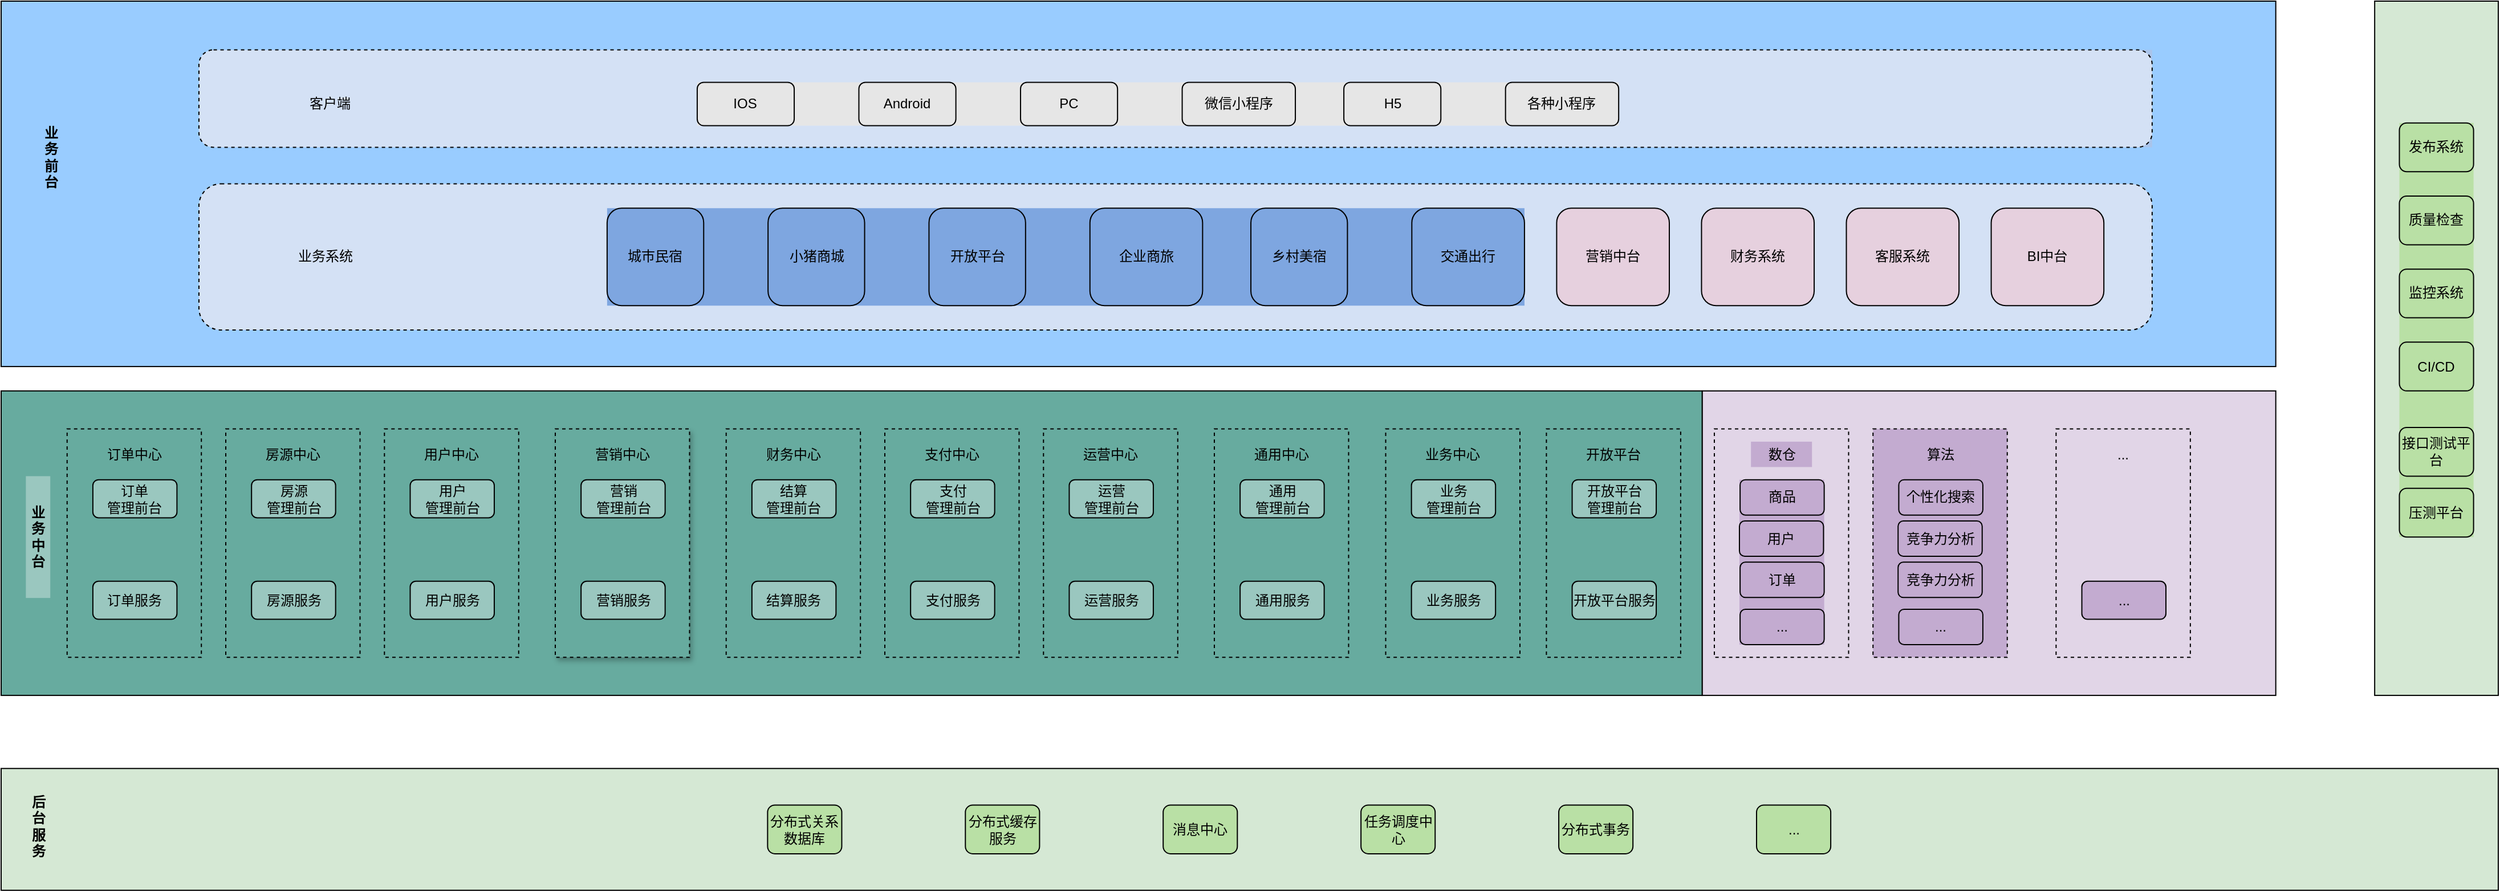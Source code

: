 <mxfile version="14.6.0" type="github">
  <diagram id="kyWsJ21DbHNxOikcBxjt" name="Page-1">
    <mxGraphModel dx="2365" dy="1335" grid="1" gridSize="10" guides="1" tooltips="1" connect="1" arrows="1" fold="1" page="1" pageScale="1" pageWidth="4681" pageHeight="3300" math="0" shadow="0">
      <root>
        <mxCell id="0" />
        <mxCell id="1" parent="0" />
        <mxCell id="PyJLeTAmVWczD_oseEGz-142" value="" style="group" vertex="1" connectable="0" parent="1">
          <mxGeometry x="1240" y="1080" width="2190" height="780" as="geometry" />
        </mxCell>
        <mxCell id="PyJLeTAmVWczD_oseEGz-4" value="" style="rounded=0;whiteSpace=wrap;html=1;fillColor=#D5E8D4;" vertex="1" parent="PyJLeTAmVWczD_oseEGz-142">
          <mxGeometry y="673.151" width="2190" height="106.849" as="geometry" />
        </mxCell>
        <mxCell id="PyJLeTAmVWczD_oseEGz-5" value="" style="rounded=0;whiteSpace=wrap;html=1;fillColor=#D5E8D4;" vertex="1" parent="PyJLeTAmVWczD_oseEGz-142">
          <mxGeometry x="2081.584" width="108.416" height="609.041" as="geometry" />
        </mxCell>
        <mxCell id="PyJLeTAmVWczD_oseEGz-11" value="" style="group;fillColor=#B9E0A5;" vertex="1" connectable="0" parent="PyJLeTAmVWczD_oseEGz-142">
          <mxGeometry x="2103.267" y="106.849" width="65.05" height="363.288" as="geometry" />
        </mxCell>
        <mxCell id="PyJLeTAmVWczD_oseEGz-3" value="质量检查" style="rounded=1;whiteSpace=wrap;html=1;fillColor=#B9E0A5;" vertex="1" parent="PyJLeTAmVWczD_oseEGz-11">
          <mxGeometry y="64.11" width="65.05" height="42.74" as="geometry" />
        </mxCell>
        <mxCell id="PyJLeTAmVWczD_oseEGz-6" value="监控系统" style="rounded=1;whiteSpace=wrap;html=1;fillColor=#B9E0A5;" vertex="1" parent="PyJLeTAmVWczD_oseEGz-11">
          <mxGeometry y="128.219" width="65.05" height="42.74" as="geometry" />
        </mxCell>
        <mxCell id="PyJLeTAmVWczD_oseEGz-7" value="CI/CD" style="rounded=1;whiteSpace=wrap;html=1;fillColor=#B9E0A5;" vertex="1" parent="PyJLeTAmVWczD_oseEGz-11">
          <mxGeometry y="192.329" width="65.05" height="42.74" as="geometry" />
        </mxCell>
        <mxCell id="PyJLeTAmVWczD_oseEGz-8" value="接口测试平台" style="rounded=1;whiteSpace=wrap;html=1;fillColor=#B9E0A5;" vertex="1" parent="PyJLeTAmVWczD_oseEGz-11">
          <mxGeometry y="267.123" width="65.05" height="42.74" as="geometry" />
        </mxCell>
        <mxCell id="PyJLeTAmVWczD_oseEGz-9" value="发布系统" style="rounded=1;whiteSpace=wrap;html=1;fillColor=#B9E0A5;" vertex="1" parent="PyJLeTAmVWczD_oseEGz-11">
          <mxGeometry width="65.05" height="42.74" as="geometry" />
        </mxCell>
        <mxCell id="PyJLeTAmVWczD_oseEGz-10" value="压测平台" style="rounded=1;whiteSpace=wrap;html=1;fillColor=#B9E0A5;" vertex="1" parent="PyJLeTAmVWczD_oseEGz-11">
          <mxGeometry y="320.548" width="65.05" height="42.74" as="geometry" />
        </mxCell>
        <mxCell id="PyJLeTAmVWczD_oseEGz-51" value="" style="group" vertex="1" connectable="0" parent="PyJLeTAmVWczD_oseEGz-142">
          <mxGeometry x="379.455" y="21.37" width="1615.396" height="299.178" as="geometry" />
        </mxCell>
        <mxCell id="PyJLeTAmVWczD_oseEGz-28" value="" style="group;fillColor=#D4E1F5;" vertex="1" connectable="0" parent="PyJLeTAmVWczD_oseEGz-51">
          <mxGeometry width="1615.396" height="299.178" as="geometry" />
        </mxCell>
        <mxCell id="PyJLeTAmVWczD_oseEGz-1" value="" style="rounded=0;whiteSpace=wrap;html=1;fillColor=#99CCFF;" vertex="1" parent="PyJLeTAmVWczD_oseEGz-28">
          <mxGeometry x="-379.455" y="-21.37" width="1994.851" height="320.548" as="geometry" />
        </mxCell>
        <mxCell id="PyJLeTAmVWczD_oseEGz-127" value="" style="group;fillColor=#A9C4EB;" vertex="1" connectable="0" parent="PyJLeTAmVWczD_oseEGz-28">
          <mxGeometry x="32.525" y="21.37" width="1474.455" height="85.479" as="geometry" />
        </mxCell>
        <mxCell id="PyJLeTAmVWczD_oseEGz-27" value="" style="rounded=1;whiteSpace=wrap;html=1;dashed=1;fillColor=#D4E1F5;" vertex="1" parent="PyJLeTAmVWczD_oseEGz-127">
          <mxGeometry x="-238.515" width="1712.97" height="85.479" as="geometry" />
        </mxCell>
        <mxCell id="PyJLeTAmVWczD_oseEGz-19" value="" style="group;fillColor=#E6E6E6;" vertex="1" connectable="0" parent="PyJLeTAmVWczD_oseEGz-127">
          <mxGeometry x="198.484" y="28.493" width="808.115" height="37.991" as="geometry" />
        </mxCell>
        <mxCell id="PyJLeTAmVWczD_oseEGz-20" value="H5" style="rounded=1;whiteSpace=wrap;html=1;fillColor=#E6E6E6;" vertex="1" parent="PyJLeTAmVWczD_oseEGz-19">
          <mxGeometry x="567.098" width="85.065" height="37.991" as="geometry" />
        </mxCell>
        <mxCell id="PyJLeTAmVWczD_oseEGz-21" value="微信小程序" style="rounded=1;whiteSpace=wrap;html=1;fillColor=#E6E6E6;" vertex="1" parent="PyJLeTAmVWczD_oseEGz-19">
          <mxGeometry x="425.324" width="99.242" height="37.991" as="geometry" />
        </mxCell>
        <mxCell id="PyJLeTAmVWczD_oseEGz-22" value="各种小程序" style="rounded=1;whiteSpace=wrap;html=1;fillColor=#E6E6E6;" vertex="1" parent="PyJLeTAmVWczD_oseEGz-19">
          <mxGeometry x="708.873" width="99.242" height="37.991" as="geometry" />
        </mxCell>
        <mxCell id="PyJLeTAmVWczD_oseEGz-23" value="PC" style="rounded=1;whiteSpace=wrap;html=1;fillColor=#E6E6E6;" vertex="1" parent="PyJLeTAmVWczD_oseEGz-19">
          <mxGeometry x="283.549" width="85.065" height="37.991" as="geometry" />
        </mxCell>
        <mxCell id="PyJLeTAmVWczD_oseEGz-24" value="Android" style="rounded=1;whiteSpace=wrap;html=1;fillColor=#E6E6E6;" vertex="1" parent="PyJLeTAmVWczD_oseEGz-19">
          <mxGeometry x="141.775" width="85.065" height="37.991" as="geometry" />
        </mxCell>
        <mxCell id="PyJLeTAmVWczD_oseEGz-25" value="IOS" style="rounded=1;whiteSpace=wrap;html=1;fillColor=#E6E6E6;" vertex="1" parent="PyJLeTAmVWczD_oseEGz-19">
          <mxGeometry width="85.065" height="37.991" as="geometry" />
        </mxCell>
        <mxCell id="PyJLeTAmVWczD_oseEGz-122" value="&lt;b&gt;业务前台&lt;/b&gt;" style="text;html=1;strokeColor=none;fillColor=none;align=center;verticalAlign=middle;whiteSpace=wrap;rounded=0;" vertex="1" parent="PyJLeTAmVWczD_oseEGz-28">
          <mxGeometry x="-346.931" y="64.11" width="21.683" height="102.575" as="geometry" />
        </mxCell>
        <mxCell id="PyJLeTAmVWczD_oseEGz-50" value="" style="group" vertex="1" connectable="0" parent="PyJLeTAmVWczD_oseEGz-51">
          <mxGeometry x="10.842" y="138.904" width="1496.139" height="128.219" as="geometry" />
        </mxCell>
        <mxCell id="PyJLeTAmVWczD_oseEGz-37" value="" style="rounded=1;whiteSpace=wrap;html=1;dashed=1;fillColor=#D4E1F5;" vertex="1" parent="PyJLeTAmVWczD_oseEGz-50">
          <mxGeometry x="-216.832" width="1712.97" height="128.219" as="geometry" />
        </mxCell>
        <mxCell id="PyJLeTAmVWczD_oseEGz-46" value="营销中台" style="rounded=1;whiteSpace=wrap;html=1;fillColor=#E6D0DE;" vertex="1" parent="PyJLeTAmVWczD_oseEGz-50">
          <mxGeometry x="973.902" y="21.37" width="98.802" height="85.479" as="geometry" />
        </mxCell>
        <mxCell id="PyJLeTAmVWczD_oseEGz-47" value="财务系统" style="rounded=1;whiteSpace=wrap;html=1;fillColor=#E6D0DE;" vertex="1" parent="PyJLeTAmVWczD_oseEGz-50">
          <mxGeometry x="1100.932" y="21.37" width="98.802" height="85.479" as="geometry" />
        </mxCell>
        <mxCell id="PyJLeTAmVWczD_oseEGz-48" value="客服系统" style="rounded=1;whiteSpace=wrap;html=1;fillColor=#E6D0DE;" vertex="1" parent="PyJLeTAmVWczD_oseEGz-50">
          <mxGeometry x="1227.963" y="21.37" width="98.802" height="85.479" as="geometry" />
        </mxCell>
        <mxCell id="PyJLeTAmVWczD_oseEGz-49" value="BI中台" style="rounded=1;whiteSpace=wrap;html=1;fillColor=#E6D0DE;" vertex="1" parent="PyJLeTAmVWczD_oseEGz-50">
          <mxGeometry x="1354.993" y="21.37" width="98.802" height="85.479" as="geometry" />
        </mxCell>
        <mxCell id="PyJLeTAmVWczD_oseEGz-38" value="" style="group;fillColor=#7EA6E0;" vertex="1" connectable="0" parent="PyJLeTAmVWczD_oseEGz-50">
          <mxGeometry x="141.145" y="21.37" width="804.527" height="85.479" as="geometry" />
        </mxCell>
        <mxCell id="PyJLeTAmVWczD_oseEGz-39" value="乡村美宿" style="rounded=1;whiteSpace=wrap;html=1;fillColor=#7EA6E0;" vertex="1" parent="PyJLeTAmVWczD_oseEGz-38">
          <mxGeometry x="564.581" width="84.687" height="85.479" as="geometry" />
        </mxCell>
        <mxCell id="PyJLeTAmVWczD_oseEGz-40" value="企业商旅" style="rounded=1;whiteSpace=wrap;html=1;fillColor=#7EA6E0;" vertex="1" parent="PyJLeTAmVWczD_oseEGz-38">
          <mxGeometry x="423.435" width="98.802" height="85.479" as="geometry" />
        </mxCell>
        <mxCell id="PyJLeTAmVWczD_oseEGz-41" value="交通出行" style="rounded=1;whiteSpace=wrap;html=1;fillColor=#7EA6E0;" vertex="1" parent="PyJLeTAmVWczD_oseEGz-38">
          <mxGeometry x="705.726" width="98.802" height="85.479" as="geometry" />
        </mxCell>
        <mxCell id="PyJLeTAmVWczD_oseEGz-42" value="开放平台" style="rounded=1;whiteSpace=wrap;html=1;fillColor=#7EA6E0;" vertex="1" parent="PyJLeTAmVWczD_oseEGz-38">
          <mxGeometry x="282.29" width="84.687" height="85.479" as="geometry" />
        </mxCell>
        <mxCell id="PyJLeTAmVWczD_oseEGz-43" value="小猪商城" style="rounded=1;whiteSpace=wrap;html=1;fillColor=#7EA6E0;" vertex="1" parent="PyJLeTAmVWczD_oseEGz-38">
          <mxGeometry x="141.145" width="84.687" height="85.479" as="geometry" />
        </mxCell>
        <mxCell id="PyJLeTAmVWczD_oseEGz-44" value="城市民宿" style="rounded=1;whiteSpace=wrap;html=1;fillColor=#7EA6E0;" vertex="1" parent="PyJLeTAmVWczD_oseEGz-38">
          <mxGeometry width="84.687" height="85.479" as="geometry" />
        </mxCell>
        <mxCell id="PyJLeTAmVWczD_oseEGz-125" value="&lt;b&gt;后台服务&lt;/b&gt;" style="text;html=1;strokeColor=none;fillColor=none;align=center;verticalAlign=middle;whiteSpace=wrap;rounded=0;" vertex="1" parent="PyJLeTAmVWczD_oseEGz-142">
          <mxGeometry x="21.683" y="673.151" width="21.683" height="102.575" as="geometry" />
        </mxCell>
        <mxCell id="PyJLeTAmVWczD_oseEGz-126" value="" style="group;fillColor=#FFFFFF;container=0;" vertex="1" connectable="0" parent="PyJLeTAmVWczD_oseEGz-142">
          <mxGeometry x="314.406" y="341.918" width="1680.446" height="267.123" as="geometry" />
        </mxCell>
        <mxCell id="PyJLeTAmVWczD_oseEGz-12" value="分布式事务" style="rounded=1;whiteSpace=wrap;html=1;fillColor=#B9E0A5;" vertex="1" parent="PyJLeTAmVWczD_oseEGz-142">
          <mxGeometry x="1366.04" y="705.205" width="65.05" height="42.74" as="geometry" />
        </mxCell>
        <mxCell id="PyJLeTAmVWczD_oseEGz-13" value="任务调度中心" style="rounded=1;whiteSpace=wrap;html=1;fillColor=#B9E0A5;" vertex="1" parent="PyJLeTAmVWczD_oseEGz-142">
          <mxGeometry x="1192.574" y="705.205" width="65.05" height="42.74" as="geometry" />
        </mxCell>
        <mxCell id="PyJLeTAmVWczD_oseEGz-14" value="..." style="rounded=1;whiteSpace=wrap;html=1;fillColor=#B9E0A5;" vertex="1" parent="PyJLeTAmVWczD_oseEGz-142">
          <mxGeometry x="1539.505" y="705.205" width="65.05" height="42.74" as="geometry" />
        </mxCell>
        <mxCell id="PyJLeTAmVWczD_oseEGz-15" value="消息中心" style="rounded=1;whiteSpace=wrap;html=1;fillColor=#B9E0A5;" vertex="1" parent="PyJLeTAmVWczD_oseEGz-142">
          <mxGeometry x="1019.109" y="705.205" width="65.05" height="42.74" as="geometry" />
        </mxCell>
        <mxCell id="PyJLeTAmVWczD_oseEGz-16" value="分布式缓存服务" style="rounded=1;whiteSpace=wrap;html=1;fillColor=#B9E0A5;" vertex="1" parent="PyJLeTAmVWczD_oseEGz-142">
          <mxGeometry x="845.644" y="705.205" width="65.05" height="42.74" as="geometry" />
        </mxCell>
        <mxCell id="PyJLeTAmVWczD_oseEGz-17" value="分布式关系数据库" style="rounded=1;whiteSpace=wrap;html=1;fillColor=#B9E0A5;" vertex="1" parent="PyJLeTAmVWczD_oseEGz-142">
          <mxGeometry x="672.178" y="705.205" width="65.05" height="42.74" as="geometry" />
        </mxCell>
        <mxCell id="PyJLeTAmVWczD_oseEGz-123" value="" style="rounded=0;whiteSpace=wrap;html=1;fillColor=#E1D5E7;" vertex="1" parent="PyJLeTAmVWczD_oseEGz-142">
          <mxGeometry x="1491.788" y="341.918" width="503.063" height="267.123" as="geometry" />
        </mxCell>
        <mxCell id="PyJLeTAmVWczD_oseEGz-120" value="" style="rounded=0;whiteSpace=wrap;html=1;fillColor=#67AB9F;" vertex="1" parent="PyJLeTAmVWczD_oseEGz-142">
          <mxGeometry y="341.918" width="1491.791" height="267.123" as="geometry" />
        </mxCell>
        <mxCell id="PyJLeTAmVWczD_oseEGz-69" value="" style="group;container=1;" vertex="1" connectable="0" parent="PyJLeTAmVWczD_oseEGz-142">
          <mxGeometry x="57.862" y="375.308" width="117.738" height="200.342" as="geometry" />
        </mxCell>
        <mxCell id="PyJLeTAmVWczD_oseEGz-65" value="" style="rounded=0;whiteSpace=wrap;html=1;dashed=1;fillColor=#67AB9F;" vertex="1" parent="PyJLeTAmVWczD_oseEGz-69">
          <mxGeometry width="117.738" height="200.342" as="geometry" />
        </mxCell>
        <mxCell id="PyJLeTAmVWczD_oseEGz-66" value="订单&lt;br&gt;管理前台" style="rounded=1;whiteSpace=wrap;html=1;fillColor=#9AC7BF;" vertex="1" parent="PyJLeTAmVWczD_oseEGz-69">
          <mxGeometry x="22.584" y="44.521" width="73.747" height="33.39" as="geometry" />
        </mxCell>
        <mxCell id="PyJLeTAmVWczD_oseEGz-67" value="订单中心" style="text;html=1;strokeColor=none;fillColor=none;align=center;verticalAlign=middle;whiteSpace=wrap;rounded=0;dashed=1;" vertex="1" parent="PyJLeTAmVWczD_oseEGz-69">
          <mxGeometry x="32.11" y="11.13" width="53.517" height="22.26" as="geometry" />
        </mxCell>
        <mxCell id="PyJLeTAmVWczD_oseEGz-68" value="订单服务" style="rounded=1;whiteSpace=wrap;html=1;fillColor=#9AC7BF;" vertex="1" parent="PyJLeTAmVWczD_oseEGz-69">
          <mxGeometry x="22.584" y="133.562" width="73.747" height="33.39" as="geometry" />
        </mxCell>
        <mxCell id="PyJLeTAmVWczD_oseEGz-70" value="" style="rounded=0;whiteSpace=wrap;html=1;dashed=1;fillColor=#67AB9F;" vertex="1" parent="PyJLeTAmVWczD_oseEGz-142">
          <mxGeometry x="197.007" y="375.308" width="117.738" height="200.342" as="geometry" />
        </mxCell>
        <mxCell id="PyJLeTAmVWczD_oseEGz-71" value="房源&lt;br&gt;管理前台" style="rounded=1;whiteSpace=wrap;html=1;fillColor=#9AC7BF;" vertex="1" parent="PyJLeTAmVWczD_oseEGz-142">
          <mxGeometry x="219.592" y="419.829" width="73.747" height="33.39" as="geometry" />
        </mxCell>
        <mxCell id="PyJLeTAmVWczD_oseEGz-72" value="房源中心" style="text;html=1;strokeColor=none;fillColor=none;align=center;verticalAlign=middle;whiteSpace=wrap;rounded=0;dashed=1;" vertex="1" parent="PyJLeTAmVWczD_oseEGz-142">
          <mxGeometry x="229.118" y="386.438" width="53.517" height="22.26" as="geometry" />
        </mxCell>
        <mxCell id="PyJLeTAmVWczD_oseEGz-73" value="房源服务" style="rounded=1;whiteSpace=wrap;html=1;fillColor=#9AC7BF;" vertex="1" parent="PyJLeTAmVWczD_oseEGz-142">
          <mxGeometry x="219.592" y="508.87" width="73.747" height="33.39" as="geometry" />
        </mxCell>
        <mxCell id="PyJLeTAmVWczD_oseEGz-74" value="" style="rounded=0;whiteSpace=wrap;html=1;dashed=1;fillColor=#67AB9F;" vertex="1" parent="PyJLeTAmVWczD_oseEGz-142">
          <mxGeometry x="336.152" y="375.308" width="117.738" height="200.342" as="geometry" />
        </mxCell>
        <mxCell id="PyJLeTAmVWczD_oseEGz-75" value="用户&lt;br&gt;管理前台" style="rounded=1;whiteSpace=wrap;html=1;fillColor=#9AC7BF;" vertex="1" parent="PyJLeTAmVWczD_oseEGz-142">
          <mxGeometry x="358.737" y="419.829" width="73.747" height="33.39" as="geometry" />
        </mxCell>
        <mxCell id="PyJLeTAmVWczD_oseEGz-76" value="用户中心" style="text;html=1;strokeColor=none;fillColor=none;align=center;verticalAlign=middle;whiteSpace=wrap;rounded=0;dashed=1;" vertex="1" parent="PyJLeTAmVWczD_oseEGz-142">
          <mxGeometry x="368.263" y="386.438" width="53.517" height="22.26" as="geometry" />
        </mxCell>
        <mxCell id="PyJLeTAmVWczD_oseEGz-77" value="用户服务" style="rounded=1;whiteSpace=wrap;html=1;fillColor=#9AC7BF;" vertex="1" parent="PyJLeTAmVWczD_oseEGz-142">
          <mxGeometry x="358.737" y="508.87" width="73.747" height="33.39" as="geometry" />
        </mxCell>
        <mxCell id="PyJLeTAmVWczD_oseEGz-78" value="" style="rounded=0;whiteSpace=wrap;html=1;dashed=1;shadow=1;fillColor=#67AB9F;" vertex="1" parent="PyJLeTAmVWczD_oseEGz-142">
          <mxGeometry x="486.001" y="375.308" width="117.738" height="200.342" as="geometry" />
        </mxCell>
        <mxCell id="PyJLeTAmVWczD_oseEGz-79" value="营销&lt;br&gt;管理前台" style="rounded=1;whiteSpace=wrap;html=1;fillColor=#9AC7BF;" vertex="1" parent="PyJLeTAmVWczD_oseEGz-142">
          <mxGeometry x="508.585" y="419.829" width="73.747" height="33.39" as="geometry" />
        </mxCell>
        <mxCell id="PyJLeTAmVWczD_oseEGz-80" value="营销中心" style="text;html=1;strokeColor=none;fillColor=none;align=center;verticalAlign=middle;whiteSpace=wrap;rounded=0;dashed=1;" vertex="1" parent="PyJLeTAmVWczD_oseEGz-142">
          <mxGeometry x="518.111" y="386.438" width="53.517" height="22.26" as="geometry" />
        </mxCell>
        <mxCell id="PyJLeTAmVWczD_oseEGz-81" value="营销服务" style="rounded=1;whiteSpace=wrap;html=1;fillColor=#9AC7BF;" vertex="1" parent="PyJLeTAmVWczD_oseEGz-142">
          <mxGeometry x="508.585" y="508.87" width="73.747" height="33.39" as="geometry" />
        </mxCell>
        <mxCell id="PyJLeTAmVWczD_oseEGz-82" value="" style="group;container=1;" vertex="1" connectable="0" parent="PyJLeTAmVWczD_oseEGz-142">
          <mxGeometry x="635.85" y="375.308" width="117.738" height="200.342" as="geometry" />
        </mxCell>
        <mxCell id="PyJLeTAmVWczD_oseEGz-83" value="" style="rounded=0;whiteSpace=wrap;html=1;dashed=1;fillColor=#67AB9F;" vertex="1" parent="PyJLeTAmVWczD_oseEGz-82">
          <mxGeometry width="117.738" height="200.342" as="geometry" />
        </mxCell>
        <mxCell id="PyJLeTAmVWczD_oseEGz-84" value="结算&lt;br&gt;管理前台" style="rounded=1;whiteSpace=wrap;html=1;fillColor=#9AC7BF;" vertex="1" parent="PyJLeTAmVWczD_oseEGz-82">
          <mxGeometry x="22.584" y="44.521" width="73.747" height="33.39" as="geometry" />
        </mxCell>
        <mxCell id="PyJLeTAmVWczD_oseEGz-85" value="财务中心" style="text;html=1;strokeColor=none;fillColor=none;align=center;verticalAlign=middle;whiteSpace=wrap;rounded=0;dashed=1;" vertex="1" parent="PyJLeTAmVWczD_oseEGz-82">
          <mxGeometry x="32.11" y="11.13" width="53.517" height="22.26" as="geometry" />
        </mxCell>
        <mxCell id="PyJLeTAmVWczD_oseEGz-86" value="结算服务" style="rounded=1;whiteSpace=wrap;html=1;fillColor=#9AC7BF;" vertex="1" parent="PyJLeTAmVWczD_oseEGz-82">
          <mxGeometry x="22.584" y="133.562" width="73.747" height="33.39" as="geometry" />
        </mxCell>
        <mxCell id="PyJLeTAmVWczD_oseEGz-87" value="" style="rounded=0;whiteSpace=wrap;html=1;dashed=1;fillColor=#67AB9F;" vertex="1" parent="PyJLeTAmVWczD_oseEGz-142">
          <mxGeometry x="774.995" y="375.308" width="117.738" height="200.342" as="geometry" />
        </mxCell>
        <mxCell id="PyJLeTAmVWczD_oseEGz-88" value="支付&lt;br&gt;管理前台" style="rounded=1;whiteSpace=wrap;html=1;fillColor=#9AC7BF;" vertex="1" parent="PyJLeTAmVWczD_oseEGz-142">
          <mxGeometry x="797.579" y="419.829" width="73.747" height="33.39" as="geometry" />
        </mxCell>
        <mxCell id="PyJLeTAmVWczD_oseEGz-89" value="支付中心" style="text;html=1;strokeColor=none;fillColor=none;align=center;verticalAlign=middle;whiteSpace=wrap;rounded=0;dashed=1;" vertex="1" parent="PyJLeTAmVWczD_oseEGz-142">
          <mxGeometry x="807.105" y="386.438" width="53.517" height="22.26" as="geometry" />
        </mxCell>
        <mxCell id="PyJLeTAmVWczD_oseEGz-90" value="支付服务" style="rounded=1;whiteSpace=wrap;html=1;fillColor=#9AC7BF;" vertex="1" parent="PyJLeTAmVWczD_oseEGz-142">
          <mxGeometry x="797.579" y="508.87" width="73.747" height="33.39" as="geometry" />
        </mxCell>
        <mxCell id="PyJLeTAmVWczD_oseEGz-91" value="" style="rounded=0;whiteSpace=wrap;html=1;dashed=1;fillColor=#67AB9F;" vertex="1" parent="PyJLeTAmVWczD_oseEGz-142">
          <mxGeometry x="914.14" y="375.308" width="117.738" height="200.342" as="geometry" />
        </mxCell>
        <mxCell id="PyJLeTAmVWczD_oseEGz-92" value="运营&lt;br&gt;管理前台" style="rounded=1;whiteSpace=wrap;html=1;fillColor=#9AC7BF;" vertex="1" parent="PyJLeTAmVWczD_oseEGz-142">
          <mxGeometry x="936.724" y="419.829" width="73.747" height="33.39" as="geometry" />
        </mxCell>
        <mxCell id="PyJLeTAmVWczD_oseEGz-93" value="运营中心" style="text;html=1;strokeColor=none;fillColor=none;align=center;verticalAlign=middle;whiteSpace=wrap;rounded=0;dashed=1;" vertex="1" parent="PyJLeTAmVWczD_oseEGz-142">
          <mxGeometry x="946.25" y="386.438" width="53.517" height="22.26" as="geometry" />
        </mxCell>
        <mxCell id="PyJLeTAmVWczD_oseEGz-94" value="运营服务" style="rounded=1;whiteSpace=wrap;html=1;fillColor=#9AC7BF;" vertex="1" parent="PyJLeTAmVWczD_oseEGz-142">
          <mxGeometry x="936.724" y="508.87" width="73.747" height="33.39" as="geometry" />
        </mxCell>
        <mxCell id="PyJLeTAmVWczD_oseEGz-95" value="" style="rounded=0;whiteSpace=wrap;html=1;dashed=1;fillColor=#67AB9F;" vertex="1" parent="PyJLeTAmVWczD_oseEGz-142">
          <mxGeometry x="1063.989" y="375.308" width="117.738" height="200.342" as="geometry" />
        </mxCell>
        <mxCell id="PyJLeTAmVWczD_oseEGz-96" value="通用&lt;br&gt;管理前台" style="rounded=1;whiteSpace=wrap;html=1;fillColor=#9AC7BF;" vertex="1" parent="PyJLeTAmVWczD_oseEGz-142">
          <mxGeometry x="1086.573" y="419.829" width="73.747" height="33.39" as="geometry" />
        </mxCell>
        <mxCell id="PyJLeTAmVWczD_oseEGz-97" value="通用中心" style="text;html=1;strokeColor=none;fillColor=none;align=center;verticalAlign=middle;whiteSpace=wrap;rounded=0;dashed=1;" vertex="1" parent="PyJLeTAmVWczD_oseEGz-142">
          <mxGeometry x="1096.099" y="386.438" width="53.517" height="22.26" as="geometry" />
        </mxCell>
        <mxCell id="PyJLeTAmVWczD_oseEGz-98" value="通用服务" style="rounded=1;whiteSpace=wrap;html=1;fillColor=#9AC7BF;" vertex="1" parent="PyJLeTAmVWczD_oseEGz-142">
          <mxGeometry x="1086.573" y="508.87" width="73.747" height="33.39" as="geometry" />
        </mxCell>
        <mxCell id="PyJLeTAmVWczD_oseEGz-100" value="" style="rounded=0;whiteSpace=wrap;html=1;dashed=1;fillColor=#E1D5E7;" vertex="1" parent="PyJLeTAmVWczD_oseEGz-142">
          <mxGeometry x="1502.492" y="375.308" width="117.738" height="200.342" as="geometry" />
        </mxCell>
        <mxCell id="PyJLeTAmVWczD_oseEGz-102" value="数仓" style="text;html=1;strokeColor=none;fillColor=#C3ABD0;align=center;verticalAlign=middle;whiteSpace=wrap;rounded=0;dashed=1;" vertex="1" parent="PyJLeTAmVWczD_oseEGz-142">
          <mxGeometry x="1534.602" y="386.438" width="53.517" height="22.26" as="geometry" />
        </mxCell>
        <mxCell id="PyJLeTAmVWczD_oseEGz-104" value="" style="rounded=0;whiteSpace=wrap;html=1;dashed=1;fillColor=#C3ABD0;" vertex="1" parent="PyJLeTAmVWczD_oseEGz-142">
          <mxGeometry x="1641.637" y="375.308" width="117.738" height="200.342" as="geometry" />
        </mxCell>
        <mxCell id="PyJLeTAmVWczD_oseEGz-106" value="算法" style="text;html=1;strokeColor=none;fillColor=#C3ABD0;align=center;verticalAlign=middle;whiteSpace=wrap;rounded=0;dashed=1;" vertex="1" parent="PyJLeTAmVWczD_oseEGz-142">
          <mxGeometry x="1673.747" y="386.438" width="53.517" height="22.26" as="geometry" />
        </mxCell>
        <mxCell id="PyJLeTAmVWczD_oseEGz-108" value="" style="rounded=0;whiteSpace=wrap;html=1;dashed=1;fillColor=#E1D5E7;" vertex="1" parent="PyJLeTAmVWczD_oseEGz-142">
          <mxGeometry x="1802.189" y="375.308" width="117.738" height="200.342" as="geometry" />
        </mxCell>
        <mxCell id="PyJLeTAmVWczD_oseEGz-110" value="..." style="text;html=1;strokeColor=none;fillColor=none;align=center;verticalAlign=middle;whiteSpace=wrap;rounded=0;dashed=1;" vertex="1" parent="PyJLeTAmVWczD_oseEGz-142">
          <mxGeometry x="1834.299" y="386.438" width="53.517" height="22.26" as="geometry" />
        </mxCell>
        <mxCell id="PyJLeTAmVWczD_oseEGz-111" value="..." style="rounded=1;whiteSpace=wrap;html=1;fillColor=#C3ABD0;" vertex="1" parent="PyJLeTAmVWczD_oseEGz-142">
          <mxGeometry x="1824.773" y="508.87" width="73.747" height="33.39" as="geometry" />
        </mxCell>
        <mxCell id="PyJLeTAmVWczD_oseEGz-118" value="" style="group;fillColor=#C3ABD0;" vertex="1" connectable="0" parent="PyJLeTAmVWczD_oseEGz-142">
          <mxGeometry x="1524.487" y="419.829" width="74.336" height="144.692" as="geometry" />
        </mxCell>
        <mxCell id="PyJLeTAmVWczD_oseEGz-101" value="商品" style="rounded=1;whiteSpace=wrap;html=1;fillColor=#C3ABD0;" vertex="1" parent="PyJLeTAmVWczD_oseEGz-118">
          <mxGeometry x="0.589" width="73.747" height="31.005" as="geometry" />
        </mxCell>
        <mxCell id="PyJLeTAmVWczD_oseEGz-103" value="订单" style="rounded=1;whiteSpace=wrap;html=1;fillColor=#C3ABD0;" vertex="1" parent="PyJLeTAmVWczD_oseEGz-118">
          <mxGeometry x="0.589" y="72.346" width="73.747" height="31.005" as="geometry" />
        </mxCell>
        <mxCell id="PyJLeTAmVWczD_oseEGz-113" value="用户" style="rounded=1;whiteSpace=wrap;html=1;fillColor=#C3ABD0;" vertex="1" parent="PyJLeTAmVWczD_oseEGz-118">
          <mxGeometry y="36.173" width="73.747" height="31.005" as="geometry" />
        </mxCell>
        <mxCell id="PyJLeTAmVWczD_oseEGz-114" value="..." style="rounded=1;whiteSpace=wrap;html=1;fillColor=#C3ABD0;" vertex="1" parent="PyJLeTAmVWczD_oseEGz-118">
          <mxGeometry x="0.589" y="113.686" width="73.747" height="31.005" as="geometry" />
        </mxCell>
        <mxCell id="PyJLeTAmVWczD_oseEGz-119" value="" style="group;fillColor=#C3ABD0;" vertex="1" connectable="0" parent="PyJLeTAmVWczD_oseEGz-142">
          <mxGeometry x="1663.632" y="419.829" width="74.336" height="144.692" as="geometry" />
        </mxCell>
        <mxCell id="PyJLeTAmVWczD_oseEGz-105" value="个性化搜索" style="rounded=1;whiteSpace=wrap;html=1;fillColor=#C3ABD0;" vertex="1" parent="PyJLeTAmVWczD_oseEGz-119">
          <mxGeometry x="0.589" width="73.747" height="31.005" as="geometry" />
        </mxCell>
        <mxCell id="PyJLeTAmVWczD_oseEGz-107" value="竞争力分析" style="rounded=1;whiteSpace=wrap;html=1;fillColor=#C3ABD0;" vertex="1" parent="PyJLeTAmVWczD_oseEGz-119">
          <mxGeometry y="72.346" width="73.747" height="31.005" as="geometry" />
        </mxCell>
        <mxCell id="PyJLeTAmVWczD_oseEGz-115" value="竞争力分析" style="rounded=1;whiteSpace=wrap;html=1;fillColor=#C3ABD0;" vertex="1" parent="PyJLeTAmVWczD_oseEGz-119">
          <mxGeometry y="36.173" width="73.747" height="31.005" as="geometry" />
        </mxCell>
        <mxCell id="PyJLeTAmVWczD_oseEGz-117" value="..." style="rounded=1;whiteSpace=wrap;html=1;fillColor=#C3ABD0;" vertex="1" parent="PyJLeTAmVWczD_oseEGz-119">
          <mxGeometry x="0.589" y="113.686" width="73.747" height="31.005" as="geometry" />
        </mxCell>
        <mxCell id="PyJLeTAmVWczD_oseEGz-121" value="&lt;b&gt;业务中台&lt;/b&gt;" style="text;html=1;strokeColor=none;fillColor=#9AC7BF;align=center;verticalAlign=middle;whiteSpace=wrap;rounded=0;" vertex="1" parent="PyJLeTAmVWczD_oseEGz-142">
          <mxGeometry x="21.686" y="416.709" width="21.407" height="106.849" as="geometry" />
        </mxCell>
        <mxCell id="PyJLeTAmVWczD_oseEGz-140" value="" style="group" vertex="1" connectable="0" parent="PyJLeTAmVWczD_oseEGz-142">
          <mxGeometry x="1214.257" y="375.308" width="258.68" height="200.342" as="geometry" />
        </mxCell>
        <mxCell id="PyJLeTAmVWczD_oseEGz-129" value="" style="rounded=0;whiteSpace=wrap;html=1;dashed=1;fillColor=#67AB9F;" vertex="1" parent="PyJLeTAmVWczD_oseEGz-140">
          <mxGeometry width="117.738" height="200.342" as="geometry" />
        </mxCell>
        <mxCell id="PyJLeTAmVWczD_oseEGz-130" value="业务&lt;br&gt;管理前台" style="rounded=1;whiteSpace=wrap;html=1;fillColor=#9AC7BF;" vertex="1" parent="PyJLeTAmVWczD_oseEGz-140">
          <mxGeometry x="22.584" y="44.521" width="73.747" height="33.39" as="geometry" />
        </mxCell>
        <mxCell id="PyJLeTAmVWczD_oseEGz-131" value="业务中心" style="text;html=1;strokeColor=none;fillColor=none;align=center;verticalAlign=middle;whiteSpace=wrap;rounded=0;dashed=1;" vertex="1" parent="PyJLeTAmVWczD_oseEGz-140">
          <mxGeometry x="32.11" y="11.13" width="53.517" height="22.26" as="geometry" />
        </mxCell>
        <mxCell id="PyJLeTAmVWczD_oseEGz-132" value="业务服务" style="rounded=1;whiteSpace=wrap;html=1;fillColor=#9AC7BF;" vertex="1" parent="PyJLeTAmVWczD_oseEGz-140">
          <mxGeometry x="22.584" y="133.562" width="73.747" height="33.39" as="geometry" />
        </mxCell>
        <mxCell id="PyJLeTAmVWczD_oseEGz-134" value="" style="rounded=0;whiteSpace=wrap;html=1;dashed=1;fillColor=#67AB9F;" vertex="1" parent="PyJLeTAmVWczD_oseEGz-140">
          <mxGeometry x="140.941" width="117.738" height="200.342" as="geometry" />
        </mxCell>
        <mxCell id="PyJLeTAmVWczD_oseEGz-135" value="开放平台&lt;br&gt;管理前台" style="rounded=1;whiteSpace=wrap;html=1;fillColor=#9AC7BF;" vertex="1" parent="PyJLeTAmVWczD_oseEGz-140">
          <mxGeometry x="163.526" y="44.521" width="73.747" height="33.39" as="geometry" />
        </mxCell>
        <mxCell id="PyJLeTAmVWczD_oseEGz-136" value="开放平台" style="text;html=1;strokeColor=none;fillColor=none;align=center;verticalAlign=middle;whiteSpace=wrap;rounded=0;dashed=1;" vertex="1" parent="PyJLeTAmVWczD_oseEGz-140">
          <mxGeometry x="173.052" y="11.13" width="53.517" height="22.26" as="geometry" />
        </mxCell>
        <mxCell id="PyJLeTAmVWczD_oseEGz-137" value="开放平台服务" style="rounded=1;whiteSpace=wrap;html=1;fillColor=#9AC7BF;" vertex="1" parent="PyJLeTAmVWczD_oseEGz-140">
          <mxGeometry x="163.526" y="133.562" width="73.747" height="33.39" as="geometry" />
        </mxCell>
        <mxCell id="PyJLeTAmVWczD_oseEGz-26" value="客户端" style="text;html=1;strokeColor=none;fillColor=none;align=center;verticalAlign=middle;whiteSpace=wrap;rounded=0;" vertex="1" parent="PyJLeTAmVWczD_oseEGz-142">
          <mxGeometry x="260.199" y="80.731" width="56.71" height="18.995" as="geometry" />
        </mxCell>
        <mxCell id="PyJLeTAmVWczD_oseEGz-45" value="业务系统" style="text;html=1;strokeColor=none;fillColor=none;align=center;verticalAlign=middle;whiteSpace=wrap;rounded=0;" vertex="1" parent="PyJLeTAmVWczD_oseEGz-142">
          <mxGeometry x="249.353" y="203.014" width="70.573" height="42.74" as="geometry" />
        </mxCell>
      </root>
    </mxGraphModel>
  </diagram>
</mxfile>
